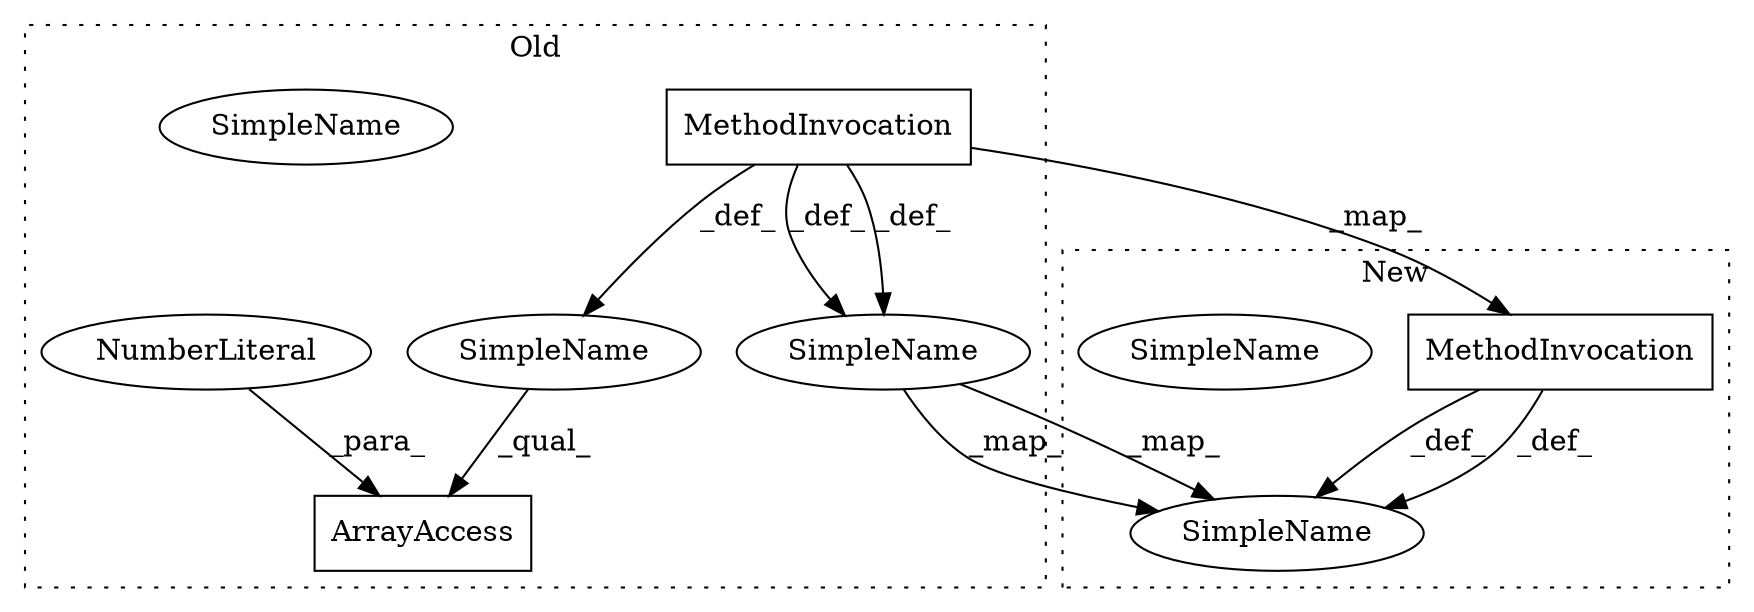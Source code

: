 digraph G {
subgraph cluster0 {
1 [label="ArrayAccess" a="2" s="20587,20626" l="38,1" shape="box"];
2 [label="MethodInvocation" a="32" s="20617" l="7" shape="box"];
4 [label="NumberLiteral" a="34" s="20625" l="1" shape="ellipse"];
5 [label="SimpleName" a="42" s="" l="" shape="ellipse"];
7 [label="SimpleName" a="42" s="22483" l="5" shape="ellipse"];
9 [label="SimpleName" a="42" s="22483" l="5" shape="ellipse"];
label = "Old";
style="dotted";
}
subgraph cluster1 {
3 [label="MethodInvocation" a="32" s="20453" l="6" shape="box"];
6 [label="SimpleName" a="42" s="22270" l="5" shape="ellipse"];
8 [label="SimpleName" a="42" s="22270" l="5" shape="ellipse"];
label = "New";
style="dotted";
}
2 -> 5 [label="_def_"];
2 -> 9 [label="_def_"];
2 -> 3 [label="_map_"];
2 -> 9 [label="_def_"];
3 -> 8 [label="_def_"];
3 -> 8 [label="_def_"];
4 -> 1 [label="_para_"];
5 -> 1 [label="_qual_"];
9 -> 8 [label="_map_"];
9 -> 8 [label="_map_"];
}
